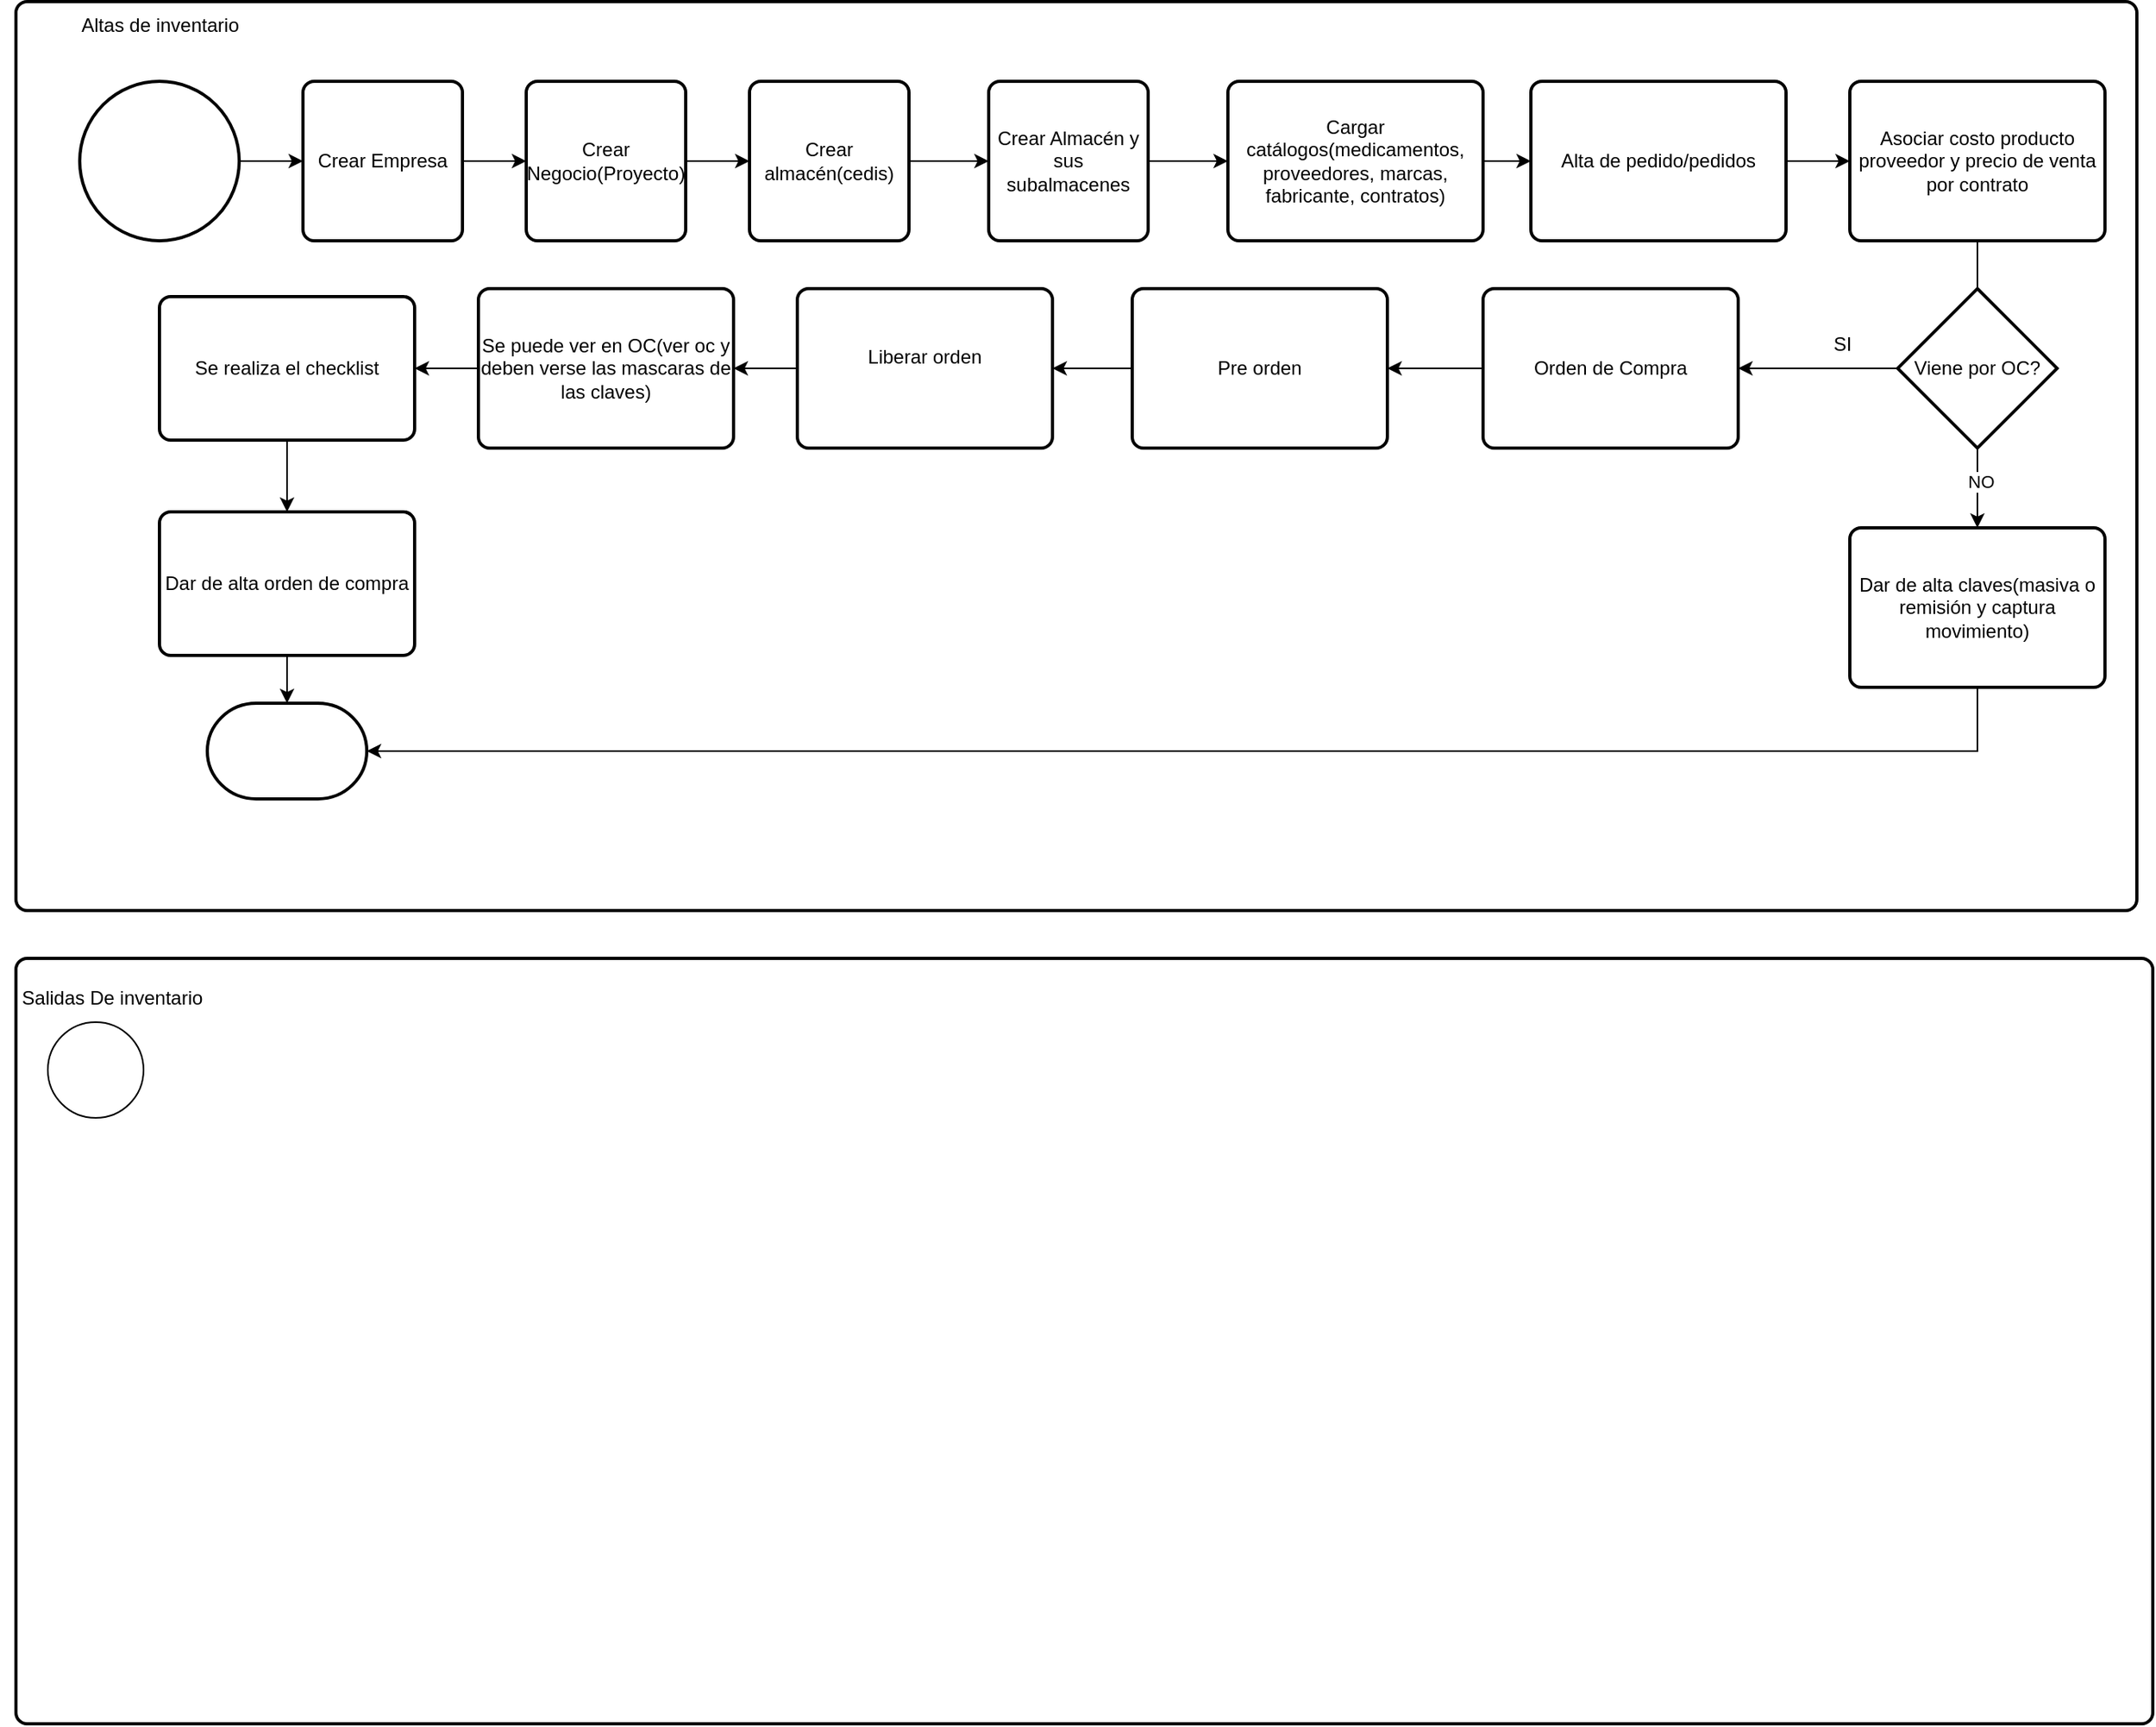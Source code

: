 <mxfile version="28.2.3">
  <diagram name="Página-1" id="Hsmyq0QHZBYc-oGVlMQ4">
    <mxGraphModel dx="1506" dy="1790" grid="1" gridSize="10" guides="1" tooltips="1" connect="1" arrows="1" fold="1" page="1" pageScale="1" pageWidth="827" pageHeight="1169" math="0" shadow="0">
      <root>
        <mxCell id="0" />
        <mxCell id="1" parent="0" />
        <mxCell id="D-_3n276E0AiOtU3BTp9-39" value="" style="rounded=1;whiteSpace=wrap;html=1;absoluteArcSize=1;arcSize=14;strokeWidth=2;" parent="1" vertex="1">
          <mxGeometry x="80" y="600" width="1340" height="480" as="geometry" />
        </mxCell>
        <mxCell id="D-_3n276E0AiOtU3BTp9-34" value="" style="rounded=1;whiteSpace=wrap;html=1;absoluteArcSize=1;arcSize=14;strokeWidth=2;" parent="1" vertex="1">
          <mxGeometry x="80" width="1330" height="570" as="geometry" />
        </mxCell>
        <mxCell id="D-_3n276E0AiOtU3BTp9-4" value="" style="edgeStyle=orthogonalEdgeStyle;rounded=0;orthogonalLoop=1;jettySize=auto;html=1;" parent="1" source="D-_3n276E0AiOtU3BTp9-1" target="D-_3n276E0AiOtU3BTp9-2" edge="1">
          <mxGeometry relative="1" as="geometry" />
        </mxCell>
        <mxCell id="D-_3n276E0AiOtU3BTp9-1" value="" style="strokeWidth=2;html=1;shape=mxgraph.flowchart.start_2;whiteSpace=wrap;" parent="1" vertex="1">
          <mxGeometry x="120" y="50" width="100" height="100" as="geometry" />
        </mxCell>
        <mxCell id="D-_3n276E0AiOtU3BTp9-5" value="" style="edgeStyle=orthogonalEdgeStyle;rounded=0;orthogonalLoop=1;jettySize=auto;html=1;" parent="1" source="D-_3n276E0AiOtU3BTp9-2" target="D-_3n276E0AiOtU3BTp9-3" edge="1">
          <mxGeometry relative="1" as="geometry" />
        </mxCell>
        <mxCell id="D-_3n276E0AiOtU3BTp9-2" value="Crear Empresa" style="rounded=1;whiteSpace=wrap;html=1;absoluteArcSize=1;arcSize=14;strokeWidth=2;" parent="1" vertex="1">
          <mxGeometry x="260" y="50" width="100" height="100" as="geometry" />
        </mxCell>
        <mxCell id="D-_3n276E0AiOtU3BTp9-7" value="" style="edgeStyle=orthogonalEdgeStyle;rounded=0;orthogonalLoop=1;jettySize=auto;html=1;" parent="1" source="D-_3n276E0AiOtU3BTp9-3" target="D-_3n276E0AiOtU3BTp9-6" edge="1">
          <mxGeometry relative="1" as="geometry" />
        </mxCell>
        <mxCell id="D-_3n276E0AiOtU3BTp9-3" value="Crear Negocio(Proyecto)" style="rounded=1;whiteSpace=wrap;html=1;absoluteArcSize=1;arcSize=14;strokeWidth=2;" parent="1" vertex="1">
          <mxGeometry x="400" y="50" width="100" height="100" as="geometry" />
        </mxCell>
        <mxCell id="D-_3n276E0AiOtU3BTp9-9" value="" style="edgeStyle=orthogonalEdgeStyle;rounded=0;orthogonalLoop=1;jettySize=auto;html=1;" parent="1" source="D-_3n276E0AiOtU3BTp9-6" target="D-_3n276E0AiOtU3BTp9-8" edge="1">
          <mxGeometry relative="1" as="geometry" />
        </mxCell>
        <mxCell id="D-_3n276E0AiOtU3BTp9-6" value="Crear almacén(cedis)" style="rounded=1;whiteSpace=wrap;html=1;absoluteArcSize=1;arcSize=14;strokeWidth=2;" parent="1" vertex="1">
          <mxGeometry x="540" y="50" width="100" height="100" as="geometry" />
        </mxCell>
        <mxCell id="D-_3n276E0AiOtU3BTp9-11" value="" style="edgeStyle=orthogonalEdgeStyle;rounded=0;orthogonalLoop=1;jettySize=auto;html=1;" parent="1" source="D-_3n276E0AiOtU3BTp9-8" target="D-_3n276E0AiOtU3BTp9-10" edge="1">
          <mxGeometry relative="1" as="geometry" />
        </mxCell>
        <mxCell id="D-_3n276E0AiOtU3BTp9-8" value="Crear Almacén y sus subalmacenes" style="rounded=1;whiteSpace=wrap;html=1;absoluteArcSize=1;arcSize=14;strokeWidth=2;" parent="1" vertex="1">
          <mxGeometry x="690" y="50" width="100" height="100" as="geometry" />
        </mxCell>
        <mxCell id="D-_3n276E0AiOtU3BTp9-13" value="" style="edgeStyle=orthogonalEdgeStyle;rounded=0;orthogonalLoop=1;jettySize=auto;html=1;" parent="1" source="D-_3n276E0AiOtU3BTp9-10" target="D-_3n276E0AiOtU3BTp9-12" edge="1">
          <mxGeometry relative="1" as="geometry" />
        </mxCell>
        <mxCell id="D-_3n276E0AiOtU3BTp9-10" value="Cargar catálogos(medicamentos, proveedores, marcas, fabricante, contratos)" style="rounded=1;whiteSpace=wrap;html=1;absoluteArcSize=1;arcSize=14;strokeWidth=2;" parent="1" vertex="1">
          <mxGeometry x="840" y="50" width="160" height="100" as="geometry" />
        </mxCell>
        <mxCell id="D-_3n276E0AiOtU3BTp9-15" value="" style="edgeStyle=orthogonalEdgeStyle;rounded=0;orthogonalLoop=1;jettySize=auto;html=1;" parent="1" source="D-_3n276E0AiOtU3BTp9-12" target="D-_3n276E0AiOtU3BTp9-14" edge="1">
          <mxGeometry relative="1" as="geometry" />
        </mxCell>
        <mxCell id="D-_3n276E0AiOtU3BTp9-12" value="Alta de pedido/pedidos" style="rounded=1;whiteSpace=wrap;html=1;absoluteArcSize=1;arcSize=14;strokeWidth=2;" parent="1" vertex="1">
          <mxGeometry x="1030" y="50" width="160" height="100" as="geometry" />
        </mxCell>
        <mxCell id="D-_3n276E0AiOtU3BTp9-17" value="" style="edgeStyle=orthogonalEdgeStyle;rounded=0;orthogonalLoop=1;jettySize=auto;html=1;" parent="1" source="D-_3n276E0AiOtU3BTp9-14" target="D-_3n276E0AiOtU3BTp9-16" edge="1">
          <mxGeometry relative="1" as="geometry" />
        </mxCell>
        <mxCell id="D-_3n276E0AiOtU3BTp9-31" value="NO" style="edgeLabel;html=1;align=center;verticalAlign=middle;resizable=0;points=[];" parent="D-_3n276E0AiOtU3BTp9-17" vertex="1" connectable="0">
          <mxGeometry x="0.681" y="2" relative="1" as="geometry">
            <mxPoint y="-1" as="offset" />
          </mxGeometry>
        </mxCell>
        <mxCell id="D-_3n276E0AiOtU3BTp9-14" value="Asociar costo producto proveedor y precio de venta por contrato" style="rounded=1;whiteSpace=wrap;html=1;absoluteArcSize=1;arcSize=14;strokeWidth=2;" parent="1" vertex="1">
          <mxGeometry x="1230" y="50" width="160" height="100" as="geometry" />
        </mxCell>
        <mxCell id="D-_3n276E0AiOtU3BTp9-19" value="" style="edgeStyle=orthogonalEdgeStyle;rounded=0;orthogonalLoop=1;jettySize=auto;html=1;exitX=0;exitY=0.5;exitDx=0;exitDy=0;exitPerimeter=0;" parent="1" source="D-_3n276E0AiOtU3BTp9-30" target="D-_3n276E0AiOtU3BTp9-18" edge="1">
          <mxGeometry relative="1" as="geometry" />
        </mxCell>
        <mxCell id="D-_3n276E0AiOtU3BTp9-40" style="edgeStyle=orthogonalEdgeStyle;rounded=0;orthogonalLoop=1;jettySize=auto;html=1;exitX=0.5;exitY=1;exitDx=0;exitDy=0;" parent="1" source="D-_3n276E0AiOtU3BTp9-16" target="D-_3n276E0AiOtU3BTp9-33" edge="1">
          <mxGeometry relative="1" as="geometry">
            <Array as="points">
              <mxPoint x="1310" y="470" />
            </Array>
          </mxGeometry>
        </mxCell>
        <mxCell id="D-_3n276E0AiOtU3BTp9-16" value="Dar de alta claves(masiva o remisión y captura movimiento)" style="rounded=1;whiteSpace=wrap;html=1;absoluteArcSize=1;arcSize=14;strokeWidth=2;" parent="1" vertex="1">
          <mxGeometry x="1230" y="330" width="160" height="100" as="geometry" />
        </mxCell>
        <mxCell id="D-_3n276E0AiOtU3BTp9-21" value="" style="edgeStyle=orthogonalEdgeStyle;rounded=0;orthogonalLoop=1;jettySize=auto;html=1;" parent="1" source="D-_3n276E0AiOtU3BTp9-18" target="D-_3n276E0AiOtU3BTp9-20" edge="1">
          <mxGeometry relative="1" as="geometry" />
        </mxCell>
        <mxCell id="D-_3n276E0AiOtU3BTp9-18" value="Orden de Compra" style="rounded=1;whiteSpace=wrap;html=1;absoluteArcSize=1;arcSize=14;strokeWidth=2;" parent="1" vertex="1">
          <mxGeometry x="1000" y="180" width="160" height="100" as="geometry" />
        </mxCell>
        <mxCell id="D-_3n276E0AiOtU3BTp9-23" value="" style="edgeStyle=orthogonalEdgeStyle;rounded=0;orthogonalLoop=1;jettySize=auto;html=1;" parent="1" source="D-_3n276E0AiOtU3BTp9-20" target="D-_3n276E0AiOtU3BTp9-22" edge="1">
          <mxGeometry relative="1" as="geometry" />
        </mxCell>
        <mxCell id="D-_3n276E0AiOtU3BTp9-20" value="Pre orden" style="rounded=1;whiteSpace=wrap;html=1;absoluteArcSize=1;arcSize=14;strokeWidth=2;" parent="1" vertex="1">
          <mxGeometry x="780" y="180" width="160" height="100" as="geometry" />
        </mxCell>
        <mxCell id="D-_3n276E0AiOtU3BTp9-25" value="" style="edgeStyle=orthogonalEdgeStyle;rounded=0;orthogonalLoop=1;jettySize=auto;html=1;" parent="1" source="D-_3n276E0AiOtU3BTp9-22" target="D-_3n276E0AiOtU3BTp9-24" edge="1">
          <mxGeometry relative="1" as="geometry" />
        </mxCell>
        <mxCell id="D-_3n276E0AiOtU3BTp9-22" value="Liberar orden&lt;div&gt;&lt;br&gt;&lt;/div&gt;" style="rounded=1;whiteSpace=wrap;html=1;absoluteArcSize=1;arcSize=14;strokeWidth=2;" parent="1" vertex="1">
          <mxGeometry x="570" y="180" width="160" height="100" as="geometry" />
        </mxCell>
        <mxCell id="D-_3n276E0AiOtU3BTp9-27" value="" style="edgeStyle=orthogonalEdgeStyle;rounded=0;orthogonalLoop=1;jettySize=auto;html=1;" parent="1" source="D-_3n276E0AiOtU3BTp9-24" target="D-_3n276E0AiOtU3BTp9-26" edge="1">
          <mxGeometry relative="1" as="geometry" />
        </mxCell>
        <mxCell id="D-_3n276E0AiOtU3BTp9-24" value="&lt;div&gt;Se puede ver en OC(ver oc y deben verse las mascaras de las claves)&lt;/div&gt;" style="rounded=1;whiteSpace=wrap;html=1;absoluteArcSize=1;arcSize=14;strokeWidth=2;" parent="1" vertex="1">
          <mxGeometry x="370" y="180" width="160" height="100" as="geometry" />
        </mxCell>
        <mxCell id="D-_3n276E0AiOtU3BTp9-29" value="" style="edgeStyle=orthogonalEdgeStyle;rounded=0;orthogonalLoop=1;jettySize=auto;html=1;" parent="1" source="D-_3n276E0AiOtU3BTp9-26" target="D-_3n276E0AiOtU3BTp9-28" edge="1">
          <mxGeometry relative="1" as="geometry" />
        </mxCell>
        <mxCell id="D-_3n276E0AiOtU3BTp9-26" value="Se realiza el checklist" style="whiteSpace=wrap;html=1;rounded=1;absoluteArcSize=1;arcSize=14;strokeWidth=2;" parent="1" vertex="1">
          <mxGeometry x="170" y="185" width="160" height="90" as="geometry" />
        </mxCell>
        <mxCell id="D-_3n276E0AiOtU3BTp9-35" value="" style="edgeStyle=orthogonalEdgeStyle;rounded=0;orthogonalLoop=1;jettySize=auto;html=1;" parent="1" source="D-_3n276E0AiOtU3BTp9-28" target="D-_3n276E0AiOtU3BTp9-33" edge="1">
          <mxGeometry relative="1" as="geometry" />
        </mxCell>
        <mxCell id="D-_3n276E0AiOtU3BTp9-28" value="Dar de alta orden de compra" style="whiteSpace=wrap;html=1;rounded=1;absoluteArcSize=1;arcSize=14;strokeWidth=2;" parent="1" vertex="1">
          <mxGeometry x="170" y="320" width="160" height="90" as="geometry" />
        </mxCell>
        <mxCell id="D-_3n276E0AiOtU3BTp9-30" value="Viene por OC?" style="strokeWidth=2;html=1;shape=mxgraph.flowchart.decision;whiteSpace=wrap;" parent="1" vertex="1">
          <mxGeometry x="1260" y="180" width="100" height="100" as="geometry" />
        </mxCell>
        <mxCell id="D-_3n276E0AiOtU3BTp9-32" value="SI" style="text;html=1;align=center;verticalAlign=middle;resizable=0;points=[];autosize=1;strokeColor=none;fillColor=none;" parent="1" vertex="1">
          <mxGeometry x="1210" y="200" width="30" height="30" as="geometry" />
        </mxCell>
        <mxCell id="D-_3n276E0AiOtU3BTp9-33" value="" style="strokeWidth=2;html=1;shape=mxgraph.flowchart.terminator;whiteSpace=wrap;" parent="1" vertex="1">
          <mxGeometry x="200" y="440" width="100" height="60" as="geometry" />
        </mxCell>
        <mxCell id="D-_3n276E0AiOtU3BTp9-36" value="Altas de inventario" style="text;html=1;align=center;verticalAlign=middle;resizable=0;points=[];autosize=1;strokeColor=none;fillColor=none;" parent="1" vertex="1">
          <mxGeometry x="110" width="120" height="30" as="geometry" />
        </mxCell>
        <mxCell id="D-_3n276E0AiOtU3BTp9-37" value="Salidas De inventario" style="text;html=1;align=center;verticalAlign=middle;resizable=0;points=[];autosize=1;strokeColor=none;fillColor=none;" parent="1" vertex="1">
          <mxGeometry x="70" y="610" width="140" height="30" as="geometry" />
        </mxCell>
        <mxCell id="D-_3n276E0AiOtU3BTp9-38" value="" style="verticalLabelPosition=bottom;verticalAlign=top;html=1;shape=mxgraph.flowchart.on-page_reference;" parent="1" vertex="1">
          <mxGeometry x="100" y="640" width="60" height="60" as="geometry" />
        </mxCell>
      </root>
    </mxGraphModel>
  </diagram>
</mxfile>
